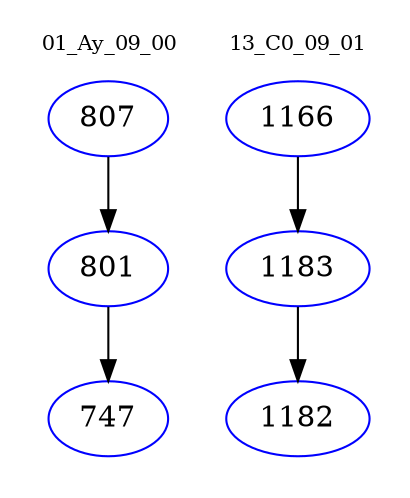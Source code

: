 digraph{
subgraph cluster_0 {
color = white
label = "01_Ay_09_00";
fontsize=10;
T0_807 [label="807", color="blue"]
T0_807 -> T0_801 [color="black"]
T0_801 [label="801", color="blue"]
T0_801 -> T0_747 [color="black"]
T0_747 [label="747", color="blue"]
}
subgraph cluster_1 {
color = white
label = "13_C0_09_01";
fontsize=10;
T1_1166 [label="1166", color="blue"]
T1_1166 -> T1_1183 [color="black"]
T1_1183 [label="1183", color="blue"]
T1_1183 -> T1_1182 [color="black"]
T1_1182 [label="1182", color="blue"]
}
}
